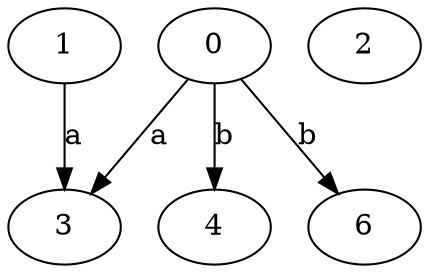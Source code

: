 strict digraph  {
1;
2;
3;
4;
0;
6;
1 -> 3  [label=a];
0 -> 3  [label=a];
0 -> 4  [label=b];
0 -> 6  [label=b];
}
